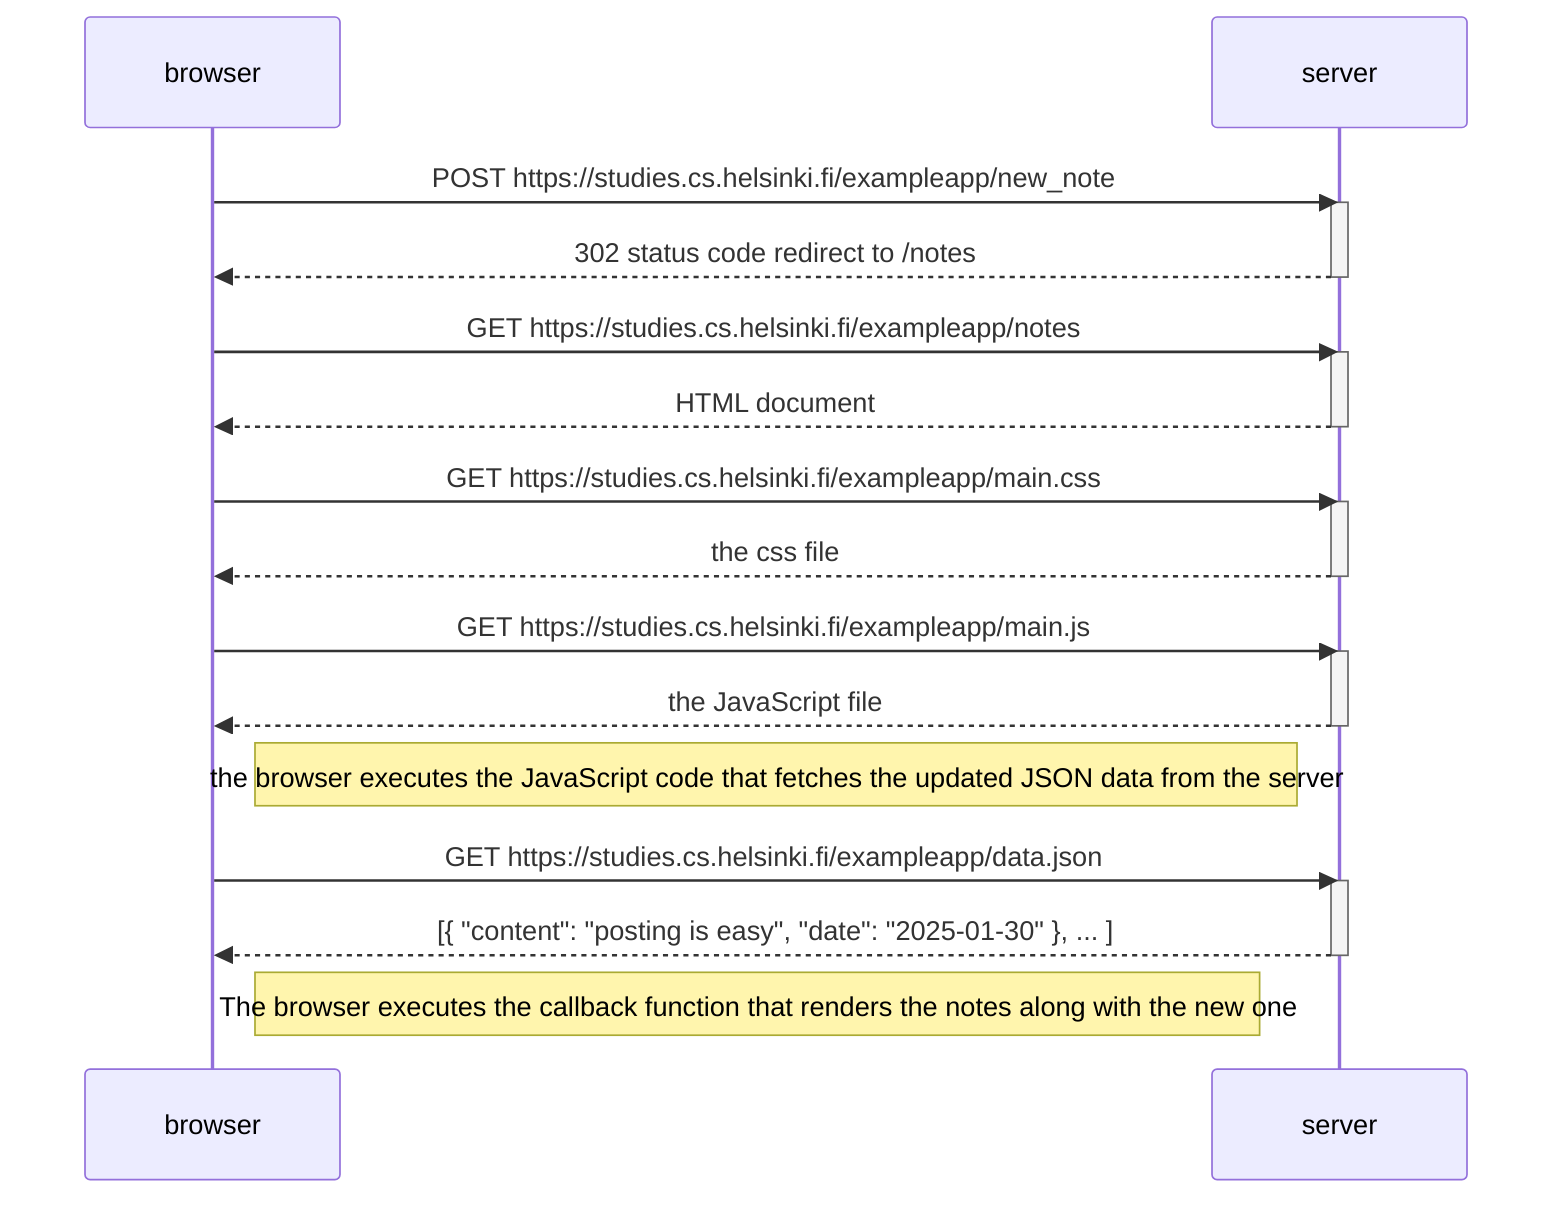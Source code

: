 sequenceDiagram
 participant browser
 participant server
 
 browser->>server: POST https://studies.cs.helsinki.fi/exampleapp/new_note
 activate server
 server-->>browser: 302 status code redirect to /notes 
 deactivate server
 
  browser->>server: GET https://studies.cs.helsinki.fi/exampleapp/notes
  activate server
  server-->>browser: HTML document
  deactivate server

  browser->>server: GET https://studies.cs.helsinki.fi/exampleapp/main.css
  activate server
  server-->>browser: the css file
  deactivate server

  browser->>server: GET https://studies.cs.helsinki.fi/exampleapp/main.js
  activate server
  server-->>browser: the JavaScript file
  deactivate server
 
  Note right of browser: the browser executes the JavaScript code that fetches the updated JSON data from the server

  browser->>server: GET https://studies.cs.helsinki.fi/exampleapp/data.json
  activate server
  server-->>browser: [{ "content": "posting is easy", "date": "2025-01-30" }, ... ]
  deactivate server

  Note right of browser: The browser executes the callback function that renders the notes along with the new one